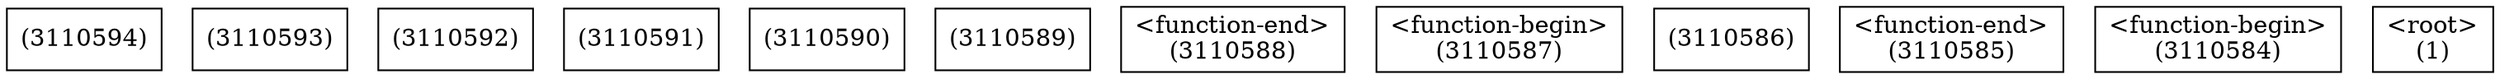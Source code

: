 digraph graphname {
n3110594 [shape=box,label="(3110594)"];
n3110593 [shape=box,label="(3110593)"];
n3110592 [shape=box,label="(3110592)"];
n3110591 [shape=box,label="(3110591)"];
n3110590 [shape=box,label="(3110590)"];
n3110589 [shape=box,label="(3110589)"];
n3110588 [shape=box,label="<function-end>
(3110588)"];
n3110587 [shape=box,label="<function-begin>
(3110587)"];
n3110586 [shape=box,label="(3110586)"];
n3110585 [shape=box,label="<function-end>
(3110585)"];
n3110584 [shape=box,label="<function-begin>
(3110584)"];
n1 [shape=box,label="<root>
(1)"];
}

